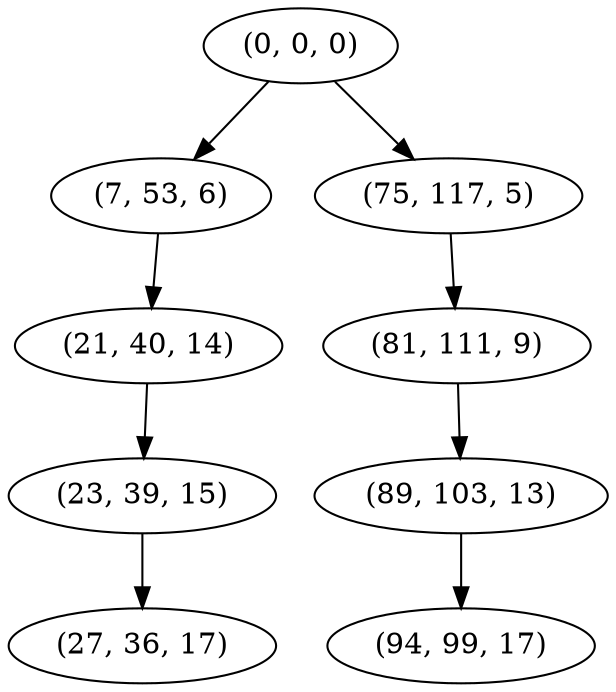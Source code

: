 digraph tree {
    "(0, 0, 0)";
    "(7, 53, 6)";
    "(21, 40, 14)";
    "(23, 39, 15)";
    "(27, 36, 17)";
    "(75, 117, 5)";
    "(81, 111, 9)";
    "(89, 103, 13)";
    "(94, 99, 17)";
    "(0, 0, 0)" -> "(7, 53, 6)";
    "(0, 0, 0)" -> "(75, 117, 5)";
    "(7, 53, 6)" -> "(21, 40, 14)";
    "(21, 40, 14)" -> "(23, 39, 15)";
    "(23, 39, 15)" -> "(27, 36, 17)";
    "(75, 117, 5)" -> "(81, 111, 9)";
    "(81, 111, 9)" -> "(89, 103, 13)";
    "(89, 103, 13)" -> "(94, 99, 17)";
}
